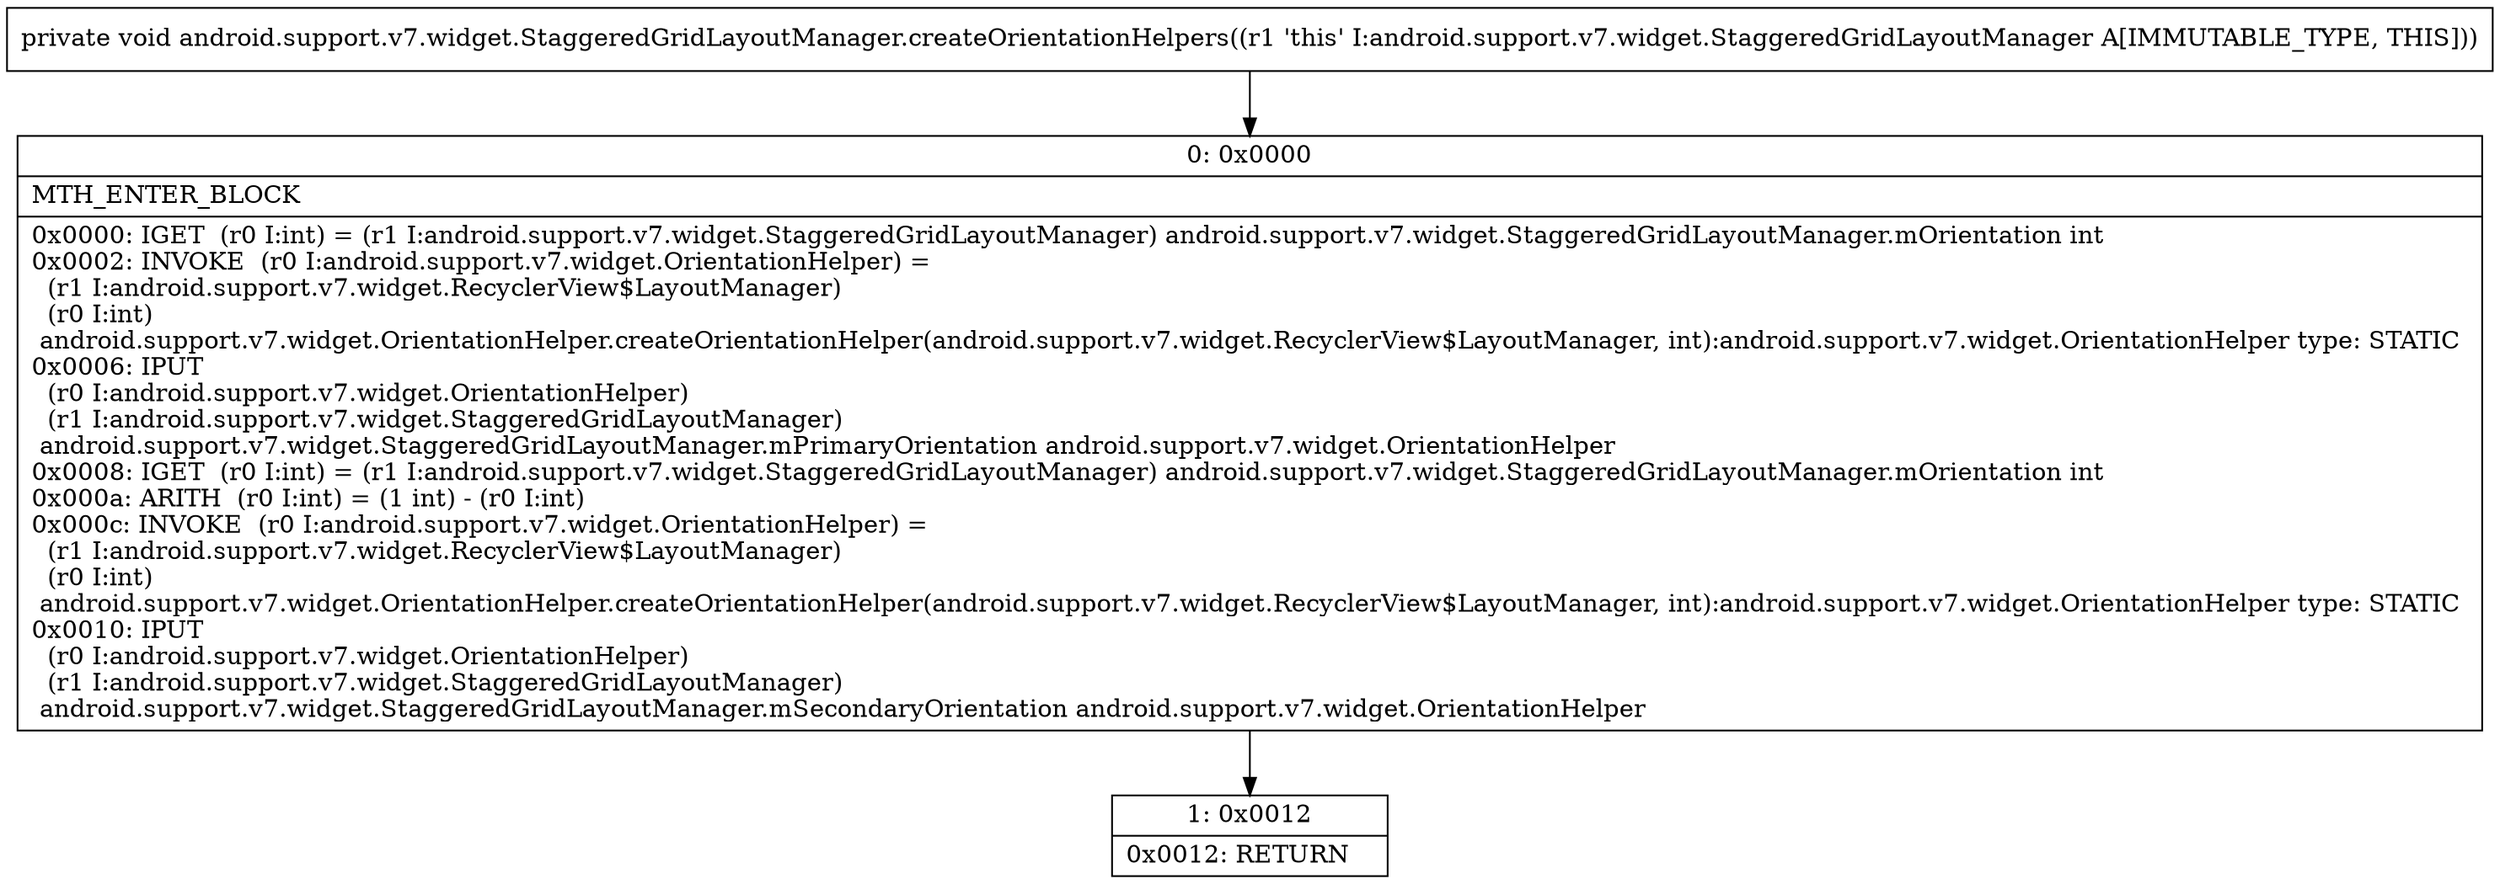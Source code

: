 digraph "CFG forandroid.support.v7.widget.StaggeredGridLayoutManager.createOrientationHelpers()V" {
Node_0 [shape=record,label="{0\:\ 0x0000|MTH_ENTER_BLOCK\l|0x0000: IGET  (r0 I:int) = (r1 I:android.support.v7.widget.StaggeredGridLayoutManager) android.support.v7.widget.StaggeredGridLayoutManager.mOrientation int \l0x0002: INVOKE  (r0 I:android.support.v7.widget.OrientationHelper) = \l  (r1 I:android.support.v7.widget.RecyclerView$LayoutManager)\l  (r0 I:int)\l android.support.v7.widget.OrientationHelper.createOrientationHelper(android.support.v7.widget.RecyclerView$LayoutManager, int):android.support.v7.widget.OrientationHelper type: STATIC \l0x0006: IPUT  \l  (r0 I:android.support.v7.widget.OrientationHelper)\l  (r1 I:android.support.v7.widget.StaggeredGridLayoutManager)\l android.support.v7.widget.StaggeredGridLayoutManager.mPrimaryOrientation android.support.v7.widget.OrientationHelper \l0x0008: IGET  (r0 I:int) = (r1 I:android.support.v7.widget.StaggeredGridLayoutManager) android.support.v7.widget.StaggeredGridLayoutManager.mOrientation int \l0x000a: ARITH  (r0 I:int) = (1 int) \- (r0 I:int) \l0x000c: INVOKE  (r0 I:android.support.v7.widget.OrientationHelper) = \l  (r1 I:android.support.v7.widget.RecyclerView$LayoutManager)\l  (r0 I:int)\l android.support.v7.widget.OrientationHelper.createOrientationHelper(android.support.v7.widget.RecyclerView$LayoutManager, int):android.support.v7.widget.OrientationHelper type: STATIC \l0x0010: IPUT  \l  (r0 I:android.support.v7.widget.OrientationHelper)\l  (r1 I:android.support.v7.widget.StaggeredGridLayoutManager)\l android.support.v7.widget.StaggeredGridLayoutManager.mSecondaryOrientation android.support.v7.widget.OrientationHelper \l}"];
Node_1 [shape=record,label="{1\:\ 0x0012|0x0012: RETURN   \l}"];
MethodNode[shape=record,label="{private void android.support.v7.widget.StaggeredGridLayoutManager.createOrientationHelpers((r1 'this' I:android.support.v7.widget.StaggeredGridLayoutManager A[IMMUTABLE_TYPE, THIS])) }"];
MethodNode -> Node_0;
Node_0 -> Node_1;
}

